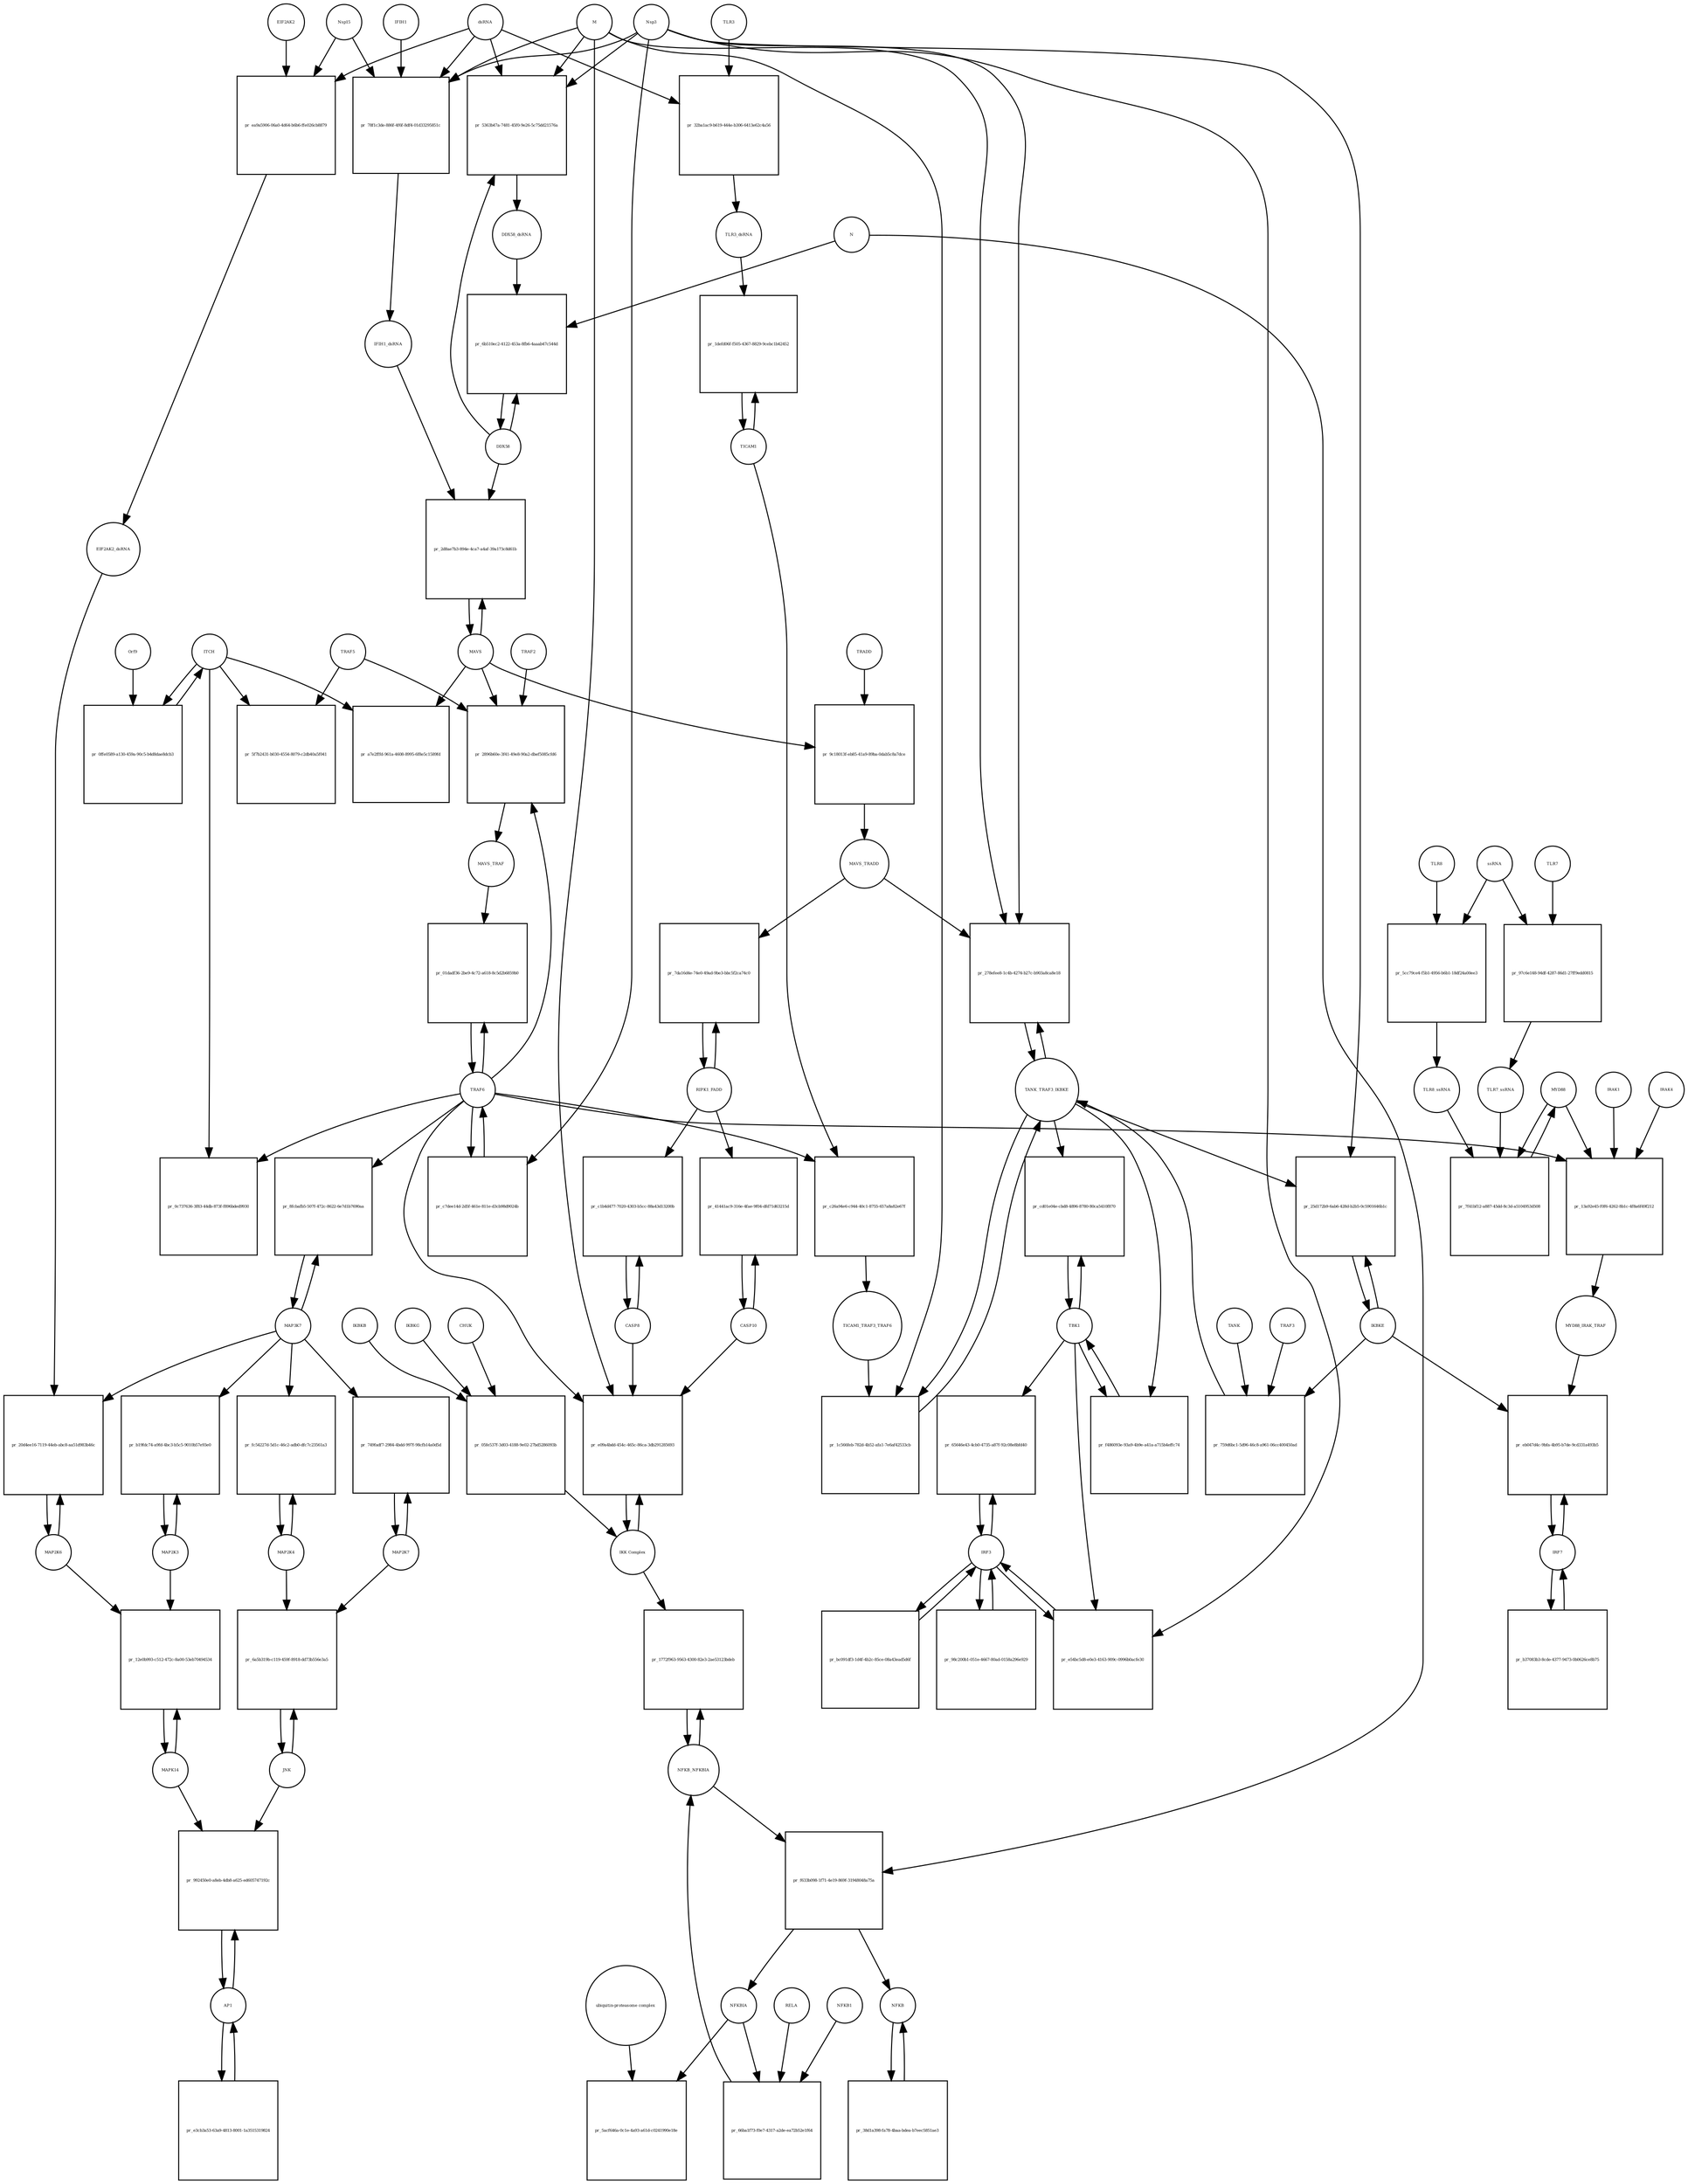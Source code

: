 strict digraph  {
dsRNA [annotation="", bipartite=0, cls="nucleic acid feature", fontsize=4, label=dsRNA, shape=circle];
"pr_5363b47a-7481-45f0-9e26-5c75dd21576a" [annotation="", bipartite=1, cls=process, fontsize=4, label="pr_5363b47a-7481-45f0-9e26-5c75dd21576a", shape=square];
DDX58_dsRNA [annotation="", bipartite=0, cls=complex, fontsize=4, label=DDX58_dsRNA, shape=circle];
M [annotation=urn_miriam_ncbiprotein_1796318601, bipartite=0, cls=macromolecule, fontsize=4, label=M, shape=circle];
Nsp3 [annotation=urn_miriam_ncbiprotein_1802476807, bipartite=0, cls=macromolecule, fontsize=4, label=Nsp3, shape=circle];
DDX58 [annotation=urn_miriam_hgnc_19102, bipartite=0, cls=macromolecule, fontsize=4, label=DDX58, shape=circle];
"pr_78f1c3de-886f-4f6f-8df4-01d33295851c" [annotation="", bipartite=1, cls=process, fontsize=4, label="pr_78f1c3de-886f-4f6f-8df4-01d33295851c", shape=square];
IFIH1_dsRNA [annotation="", bipartite=0, cls=complex, fontsize=4, label=IFIH1_dsRNA, shape=circle];
Nsp15 [annotation=urn_miriam_ncbiprotein_1802476818, bipartite=0, cls=macromolecule, fontsize=4, label=Nsp15, shape=circle];
IFIH1 [annotation=urn_miriam_hgnc_18873, bipartite=0, cls=macromolecule, fontsize=4, label=IFIH1, shape=circle];
"pr_6b510ec2-4122-453a-8fb6-4aaab47c544d" [annotation="", bipartite=1, cls=process, fontsize=4, label="pr_6b510ec2-4122-453a-8fb6-4aaab47c544d", shape=square];
N [annotation=urn_miriam_ncbiprotein_1798174255, bipartite=0, cls=macromolecule, fontsize=4, label=N, shape=circle];
MAVS [annotation=urn_miriam_hgnc_29233, bipartite=0, cls="macromolecule multimer", fontsize=4, label=MAVS, shape=circle];
"pr_2d8ae7b3-894e-4ca7-a4af-39a173c8d61b" [annotation="", bipartite=1, cls=process, fontsize=4, label="pr_2d8ae7b3-894e-4ca7-a4af-39a173c8d61b", shape=square];
NFKBIA [annotation=urn_miriam_hgnc_7797, bipartite=0, cls=macromolecule, fontsize=4, label=NFKBIA, shape=circle];
"pr_5acf646a-0c1e-4a93-a61d-c0241990e18e" [annotation="", bipartite=1, cls=process, fontsize=4, label="pr_5acf646a-0c1e-4a93-a61d-c0241990e18e", shape=square];
"ubiquitin-proteasome complex" [annotation="", bipartite=0, cls=complex, fontsize=4, label="ubiquitin-proteasome complex", shape=circle];
IRF3 [annotation=urn_miriam_hgnc_6118, bipartite=0, cls=macromolecule, fontsize=4, label=IRF3, shape=circle];
"pr_65646e43-4cb0-4735-a87f-92c08e8bfd40" [annotation="", bipartite=1, cls=process, fontsize=4, label="pr_65646e43-4cb0-4735-a87f-92c08e8bfd40", shape=square];
TBK1 [annotation="", bipartite=0, cls=macromolecule, fontsize=4, label=TBK1, shape=circle];
"pr_e54bc5d8-e0e3-4163-909c-0996b0acfe30" [annotation="", bipartite=1, cls=process, fontsize=4, label="pr_e54bc5d8-e0e3-4163-909c-0996b0acfe30", shape=square];
IRF7 [annotation=urn_miriam_hgnc_6122, bipartite=0, cls="macromolecule multimer", fontsize=4, label=IRF7, shape=circle];
"pr_eb047d4c-9bfa-4b95-b7de-9cd331a493b5" [annotation="", bipartite=1, cls=process, fontsize=4, label="pr_eb047d4c-9bfa-4b95-b7de-9cd331a493b5", shape=square];
IKBKE [annotation=urn_miriam_hgnc_14552, bipartite=0, cls=macromolecule, fontsize=4, label=IKBKE, shape=circle];
MYD88_IRAK_TRAF [annotation="", bipartite=0, cls=complex, fontsize=4, label=MYD88_IRAK_TRAF, shape=circle];
TRAF6 [annotation=urn_miriam_hgnc_12036, bipartite=0, cls=macromolecule, fontsize=4, label=TRAF6, shape=circle];
"pr_01dadf36-2be9-4c72-a618-8c5d2b6859b0" [annotation="", bipartite=1, cls=process, fontsize=4, label="pr_01dadf36-2be9-4c72-a618-8c5d2b6859b0", shape=square];
MAVS_TRAF [annotation="", bipartite=0, cls=complex, fontsize=4, label=MAVS_TRAF, shape=circle];
"pr_a7e2fffd-961a-4608-8995-6f8e5c1589fd" [annotation="", bipartite=1, cls=process, fontsize=4, label="pr_a7e2fffd-961a-4608-8995-6f8e5c1589fd", shape=square];
ITCH [annotation="", bipartite=0, cls=macromolecule, fontsize=4, label=ITCH, shape=circle];
TRAF5 [annotation=urn_miriam_hgnc_12035, bipartite=0, cls=macromolecule, fontsize=4, label=TRAF5, shape=circle];
"pr_5f7b2431-b030-4554-8079-c2db40a5f041" [annotation="", bipartite=1, cls=process, fontsize=4, label="pr_5f7b2431-b030-4554-8079-c2db40a5f041", shape=square];
"pr_0c737636-3f83-44db-873f-f896bded9930" [annotation="", bipartite=1, cls=process, fontsize=4, label="pr_0c737636-3f83-44db-873f-f896bded9930", shape=square];
TICAM1 [annotation=urn_miriam_hgnc_18348, bipartite=0, cls=macromolecule, fontsize=4, label=TICAM1, shape=circle];
"pr_1defd06f-f505-4367-8829-9cebc1b42452" [annotation="", bipartite=1, cls=process, fontsize=4, label="pr_1defd06f-f505-4367-8829-9cebc1b42452", shape=square];
TLR3_dsRNA [annotation="", bipartite=0, cls=complex, fontsize=4, label=TLR3_dsRNA, shape=circle];
TLR3 [annotation=urn_miriam_hgnc_11849, bipartite=0, cls="macromolecule multimer", fontsize=4, label=TLR3, shape=circle];
"pr_32ba1ac9-b619-444e-b306-6413e62c4a56" [annotation="", bipartite=1, cls=process, fontsize=4, label="pr_32ba1ac9-b619-444e-b306-6413e62c4a56", shape=square];
"pr_c26a94e6-c944-40c1-8755-657a8a82e67f" [annotation="", bipartite=1, cls=process, fontsize=4, label="pr_c26a94e6-c944-40c1-8755-657a8a82e67f", shape=square];
TICAM1_TRAF3_TRAF6 [annotation="", bipartite=0, cls=complex, fontsize=4, label=TICAM1_TRAF3_TRAF6, shape=circle];
TANK_TRAF3_IKBKE [annotation="", bipartite=0, cls=complex, fontsize=4, label=TANK_TRAF3_IKBKE, shape=circle];
"pr_1c566feb-782d-4b52-afa1-7e6af42533cb" [annotation="", bipartite=1, cls=process, fontsize=4, label="pr_1c566feb-782d-4b52-afa1-7e6af42533cb", shape=square];
"pr_cd01e04e-cbd8-4896-8780-80ca5410f870" [annotation="", bipartite=1, cls=process, fontsize=4, label="pr_cd01e04e-cbd8-4896-8780-80ca5410f870", shape=square];
"pr_25d172b9-6ab6-428d-b2b5-0c5901646b1c" [annotation="", bipartite=1, cls=process, fontsize=4, label="pr_25d172b9-6ab6-428d-b2b5-0c5901646b1c", shape=square];
MYD88 [annotation="", bipartite=0, cls=macromolecule, fontsize=4, label=MYD88, shape=circle];
"pr_13a92e45-f0f6-4262-8b1c-4f8a6f49f212" [annotation="", bipartite=1, cls=process, fontsize=4, label="pr_13a92e45-f0f6-4262-8b1c-4f8a6f49f212", shape=square];
IRAK1 [annotation=urn_miriam_hgnc_6112, bipartite=0, cls=macromolecule, fontsize=4, label=IRAK1, shape=circle];
IRAK4 [annotation=urn_miriam_hgnc_17967, bipartite=0, cls=macromolecule, fontsize=4, label=IRAK4, shape=circle];
TLR7 [annotation=urn_miriam_hgnc_15631, bipartite=0, cls=macromolecule, fontsize=4, label=TLR7, shape=circle];
"pr_97c6e148-94df-4287-86d1-27ff9edd0815" [annotation="", bipartite=1, cls=process, fontsize=4, label="pr_97c6e148-94df-4287-86d1-27ff9edd0815", shape=square];
TLR7_ssRNA [annotation="", bipartite=0, cls=complex, fontsize=4, label=TLR7_ssRNA, shape=circle];
ssRNA [annotation="", bipartite=0, cls="nucleic acid feature", fontsize=4, label=ssRNA, shape=circle];
TLR8 [annotation=urn_miriam_hgnc_15632, bipartite=0, cls=macromolecule, fontsize=4, label=TLR8, shape=circle];
"pr_5cc79ce4-f5b1-4956-b6b1-18df24a00ee3" [annotation="", bipartite=1, cls=process, fontsize=4, label="pr_5cc79ce4-f5b1-4956-b6b1-18df24a00ee3", shape=square];
TLR8_ssRNA [annotation="", bipartite=0, cls=complex, fontsize=4, label=TLR8_ssRNA, shape=circle];
"pr_7f41bf12-a887-45dd-8c3d-a5104953d508" [annotation="", bipartite=1, cls=process, fontsize=4, label="pr_7f41bf12-a887-45dd-8c3d-a5104953d508", shape=square];
MAP3K7 [annotation="", bipartite=0, cls=macromolecule, fontsize=4, label=MAP3K7, shape=circle];
"pr_8fcbafb5-507f-472c-8622-6e7d1b7690aa" [annotation="", bipartite=1, cls=process, fontsize=4, label="pr_8fcbafb5-507f-472c-8622-6e7d1b7690aa", shape=square];
TRAF2 [annotation=urn_miriam_hgnc_12032, bipartite=0, cls=macromolecule, fontsize=4, label=TRAF2, shape=circle];
"pr_2896b60e-3f41-49e8-90a2-dbef5085cfd6" [annotation="", bipartite=1, cls=process, fontsize=4, label="pr_2896b60e-3f41-49e8-90a2-dbef5085cfd6", shape=square];
"pr_0ffe0589-a130-459a-90c5-b4d8dae8dcb3" [annotation="", bipartite=1, cls=process, fontsize=4, label="pr_0ffe0589-a130-459a-90c5-b4d8dae8dcb3", shape=square];
Orf9 [annotation=urn_miriam_uniprot_P59636, bipartite=0, cls=macromolecule, fontsize=4, label=Orf9, shape=circle];
"pr_9c18013f-eb85-41a9-89ba-0dab5c8a7dce" [annotation="", bipartite=1, cls=process, fontsize=4, label="pr_9c18013f-eb85-41a9-89ba-0dab5c8a7dce", shape=square];
MAVS_TRADD [annotation="", bipartite=0, cls=complex, fontsize=4, label=MAVS_TRADD, shape=circle];
TRADD [annotation=urn_miriam_hgnc_12030, bipartite=0, cls=macromolecule, fontsize=4, label=TRADD, shape=circle];
"pr_c7dee14d-2d5f-461e-811e-d3cb98d9024b" [annotation="", bipartite=1, cls=process, fontsize=4, label="pr_c7dee14d-2d5f-461e-811e-d3cb98d9024b", shape=square];
AP1 [annotation="", bipartite=0, cls=complex, fontsize=4, label=AP1, shape=circle];
"pr_992450e0-a8eb-4db8-a625-ed605747192c" [annotation="", bipartite=1, cls=process, fontsize=4, label="pr_992450e0-a8eb-4db8-a625-ed605747192c", shape=square];
MAPK14 [annotation="", bipartite=0, cls=macromolecule, fontsize=4, label=MAPK14, shape=circle];
JNK [annotation="", bipartite=0, cls=complex, fontsize=4, label=JNK, shape=circle];
"pr_6a5b319b-c119-459f-8918-dd73b556e3a5" [annotation="", bipartite=1, cls=process, fontsize=4, label="pr_6a5b319b-c119-459f-8918-dd73b556e3a5", shape=square];
MAP2K7 [annotation="", bipartite=0, cls=macromolecule, fontsize=4, label=MAP2K7, shape=circle];
MAP2K4 [annotation="", bipartite=0, cls=macromolecule, fontsize=4, label=MAP2K4, shape=circle];
"pr_fc54227d-5d1c-46c2-adb0-dfc7c23561a3" [annotation="", bipartite=1, cls=process, fontsize=4, label="pr_fc54227d-5d1c-46c2-adb0-dfc7c23561a3", shape=square];
"pr_749fadf7-2984-4bdd-997f-98cfb14a0d5d" [annotation="", bipartite=1, cls=process, fontsize=4, label="pr_749fadf7-2984-4bdd-997f-98cfb14a0d5d", shape=square];
MAP2K3 [annotation="", bipartite=0, cls=macromolecule, fontsize=4, label=MAP2K3, shape=circle];
"pr_b19fdc74-a9fd-4bc3-b5c5-9010b57e93e0" [annotation="", bipartite=1, cls=process, fontsize=4, label="pr_b19fdc74-a9fd-4bc3-b5c5-9010b57e93e0", shape=square];
MAP2K6 [annotation="", bipartite=0, cls=macromolecule, fontsize=4, label=MAP2K6, shape=circle];
"pr_20d4ee16-7119-44eb-abc8-aa51d983b46c" [annotation="", bipartite=1, cls=process, fontsize=4, label="pr_20d4ee16-7119-44eb-abc8-aa51d983b46c", shape=square];
EIF2AK2_dsRNA [annotation="", bipartite=0, cls=complex, fontsize=4, label=EIF2AK2_dsRNA, shape=circle];
"pr_ea9a5906-06a0-4d64-b6b6-ffe026cb8879" [annotation="", bipartite=1, cls=process, fontsize=4, label="pr_ea9a5906-06a0-4d64-b6b6-ffe026cb8879", shape=square];
EIF2AK2 [annotation=urn_miriam_hgnc_9437, bipartite=0, cls=macromolecule, fontsize=4, label=EIF2AK2, shape=circle];
RIPK1_FADD [annotation="", bipartite=0, cls=complex, fontsize=4, label=RIPK1_FADD, shape=circle];
"pr_7da16d4e-74e0-49ad-9be3-bbc5f2ca74c0" [annotation="", bipartite=1, cls=process, fontsize=4, label="pr_7da16d4e-74e0-49ad-9be3-bbc5f2ca74c0", shape=square];
CASP8 [annotation="", bipartite=0, cls=macromolecule, fontsize=4, label=CASP8, shape=circle];
"pr_c1b4d477-7020-4303-b5cc-88a43d13200b" [annotation="", bipartite=1, cls=process, fontsize=4, label="pr_c1b4d477-7020-4303-b5cc-88a43d13200b", shape=square];
CASP10 [annotation="", bipartite=0, cls=macromolecule, fontsize=4, label=CASP10, shape=circle];
"pr_41441ac9-316e-4fae-9f04-dfd71d63215d" [annotation="", bipartite=1, cls=process, fontsize=4, label="pr_41441ac9-316e-4fae-9f04-dfd71d63215d", shape=square];
NFKB_NFKBIA [annotation="", bipartite=0, cls=complex, fontsize=4, label=NFKB_NFKBIA, shape=circle];
"pr_1772f963-9563-4300-82e3-2ae53123bdeb" [annotation="", bipartite=1, cls=process, fontsize=4, label="pr_1772f963-9563-4300-82e3-2ae53123bdeb", shape=square];
"IKK Complex" [annotation="", bipartite=0, cls=complex, fontsize=4, label="IKK Complex", shape=circle];
"pr_f633b098-1f71-4e19-869f-31948048a75a" [annotation="", bipartite=1, cls=process, fontsize=4, label="pr_f633b098-1f71-4e19-869f-31948048a75a", shape=square];
NFKB [annotation="", bipartite=0, cls=complex, fontsize=4, label=NFKB, shape=circle];
"pr_e09a4bdd-454c-465c-86ca-3db291285693" [annotation="", bipartite=1, cls=process, fontsize=4, label="pr_e09a4bdd-454c-465c-86ca-3db291285693", shape=square];
"pr_66ba1f73-f0e7-4317-a2de-ea72b52e1f64" [annotation="", bipartite=1, cls=process, fontsize=4, label="pr_66ba1f73-f0e7-4317-a2de-ea72b52e1f64", shape=square];
RELA [annotation="", bipartite=0, cls=macromolecule, fontsize=4, label=RELA, shape=circle];
NFKB1 [annotation="", bipartite=0, cls=macromolecule, fontsize=4, label=NFKB1, shape=circle];
IKBKG [annotation="", bipartite=0, cls=macromolecule, fontsize=4, label=IKBKG, shape=circle];
"pr_05fe537f-3d03-4188-9e02-27bd5286093b" [annotation="", bipartite=1, cls=process, fontsize=4, label="pr_05fe537f-3d03-4188-9e02-27bd5286093b", shape=square];
CHUK [annotation="", bipartite=0, cls=macromolecule, fontsize=4, label=CHUK, shape=circle];
IKBKB [annotation="", bipartite=0, cls=macromolecule, fontsize=4, label=IKBKB, shape=circle];
"pr_278efee8-1c4b-4274-b27c-b903a8ca8e18" [annotation="", bipartite=1, cls=process, fontsize=4, label="pr_278efee8-1c4b-4274-b27c-b903a8ca8e18", shape=square];
"pr_f486093e-93a9-4b9e-a41a-a715b4effc74" [annotation="", bipartite=1, cls=process, fontsize=4, label="pr_f486093e-93a9-4b9e-a41a-a715b4effc74", shape=square];
"pr_12e0b993-c512-472c-8a00-53eb70494534" [annotation="", bipartite=1, cls=process, fontsize=4, label="pr_12e0b993-c512-472c-8a00-53eb70494534", shape=square];
TRAF3 [annotation="", bipartite=0, cls=macromolecule, fontsize=4, label=TRAF3, shape=circle];
"pr_759d6bc1-5d96-46c8-a961-06cc400450ad" [annotation="", bipartite=1, cls=process, fontsize=4, label="pr_759d6bc1-5d96-46c8-a961-06cc400450ad", shape=square];
TANK [annotation="", bipartite=0, cls=macromolecule, fontsize=4, label=TANK, shape=circle];
"pr_e3cb3a53-63a9-4813-8001-1a3515319824" [annotation="", bipartite=1, cls=process, fontsize=4, label="pr_e3cb3a53-63a9-4813-8001-1a3515319824", shape=square];
"pr_b37083b3-8cde-4377-9473-0b0626ce8b75" [annotation="", bipartite=1, cls=process, fontsize=4, label="pr_b37083b3-8cde-4377-9473-0b0626ce8b75", shape=square];
"pr_bc091df3-1d4f-4b2c-85ce-08a43ead5d6f" [annotation="", bipartite=1, cls=process, fontsize=4, label="pr_bc091df3-1d4f-4b2c-85ce-08a43ead5d6f", shape=square];
"pr_38d1a398-fa78-4baa-bdea-b7eec5851ae3" [annotation="", bipartite=1, cls=process, fontsize=4, label="pr_38d1a398-fa78-4baa-bdea-b7eec5851ae3", shape=square];
"pr_98c200b1-051e-4667-80ad-0158a296e929" [annotation="", bipartite=1, cls=process, fontsize=4, label="pr_98c200b1-051e-4667-80ad-0158a296e929", shape=square];
dsRNA -> "pr_5363b47a-7481-45f0-9e26-5c75dd21576a"  [annotation="", interaction_type=consumption];
dsRNA -> "pr_78f1c3de-886f-4f6f-8df4-01d33295851c"  [annotation="", interaction_type=consumption];
dsRNA -> "pr_32ba1ac9-b619-444e-b306-6413e62c4a56"  [annotation="", interaction_type=consumption];
dsRNA -> "pr_ea9a5906-06a0-4d64-b6b6-ffe026cb8879"  [annotation="", interaction_type=consumption];
"pr_5363b47a-7481-45f0-9e26-5c75dd21576a" -> DDX58_dsRNA  [annotation="", interaction_type=production];
DDX58_dsRNA -> "pr_6b510ec2-4122-453a-8fb6-4aaab47c544d"  [annotation="urn_miriam_pubmed_25581309|urn_miriam_pubmed_28148787|urn_miriam_taxonomy_694009", interaction_type=catalysis];
M -> "pr_5363b47a-7481-45f0-9e26-5c75dd21576a"  [annotation="urn_miriam_pubmed_20303872|urn_miriam_pubmed_19380580|urn_miriam_pubmed_31226023|urn_miriam_taxonomy_694009", interaction_type=inhibition];
M -> "pr_78f1c3de-886f-4f6f-8df4-01d33295851c"  [annotation="urn_miriam_pubmed_28484023|urn_miriam_pubmed_19380580|urn_miriam_pubmed_31226023|urn_miriam_taxonomy_694009", interaction_type=inhibition];
M -> "pr_1c566feb-782d-4b52-afa1-7e6af42533cb"  [annotation="urn_miriam_pubmed_19380580|urn_miriam_pubmed_19366914|urn_miriam_taxonomy_694009", interaction_type=inhibition];
M -> "pr_e09a4bdd-454c-465c-86ca-3db291285693"  [annotation="urn_miriam_pubmed_19366914|urn_miriam_pubmed_20303872|urn_miriam_pubmed_17705188|urn_miriam_pubmed_694009", interaction_type=inhibition];
M -> "pr_278efee8-1c4b-4274-b27c-b903a8ca8e18"  [annotation="urn_miriam_pubmed_19366914|urn_miriam_pubmed_27164085|urn_miriam_pubmed_19380580|urn_miriam_taxonomy_694009", interaction_type=inhibition];
Nsp3 -> "pr_5363b47a-7481-45f0-9e26-5c75dd21576a"  [annotation="urn_miriam_pubmed_20303872|urn_miriam_pubmed_19380580|urn_miriam_pubmed_31226023|urn_miriam_taxonomy_694009", interaction_type=inhibition];
Nsp3 -> "pr_78f1c3de-886f-4f6f-8df4-01d33295851c"  [annotation="urn_miriam_pubmed_28484023|urn_miriam_pubmed_19380580|urn_miriam_pubmed_31226023|urn_miriam_taxonomy_694009", interaction_type=inhibition];
Nsp3 -> "pr_e54bc5d8-e0e3-4163-909c-0996b0acfe30"  [annotation="urn_miriam_pubmed_17761676|urn_miriam_pubmed_31226023|urn_miriam_taxonomy_694009", interaction_type=inhibition];
Nsp3 -> "pr_25d172b9-6ab6-428d-b2b5-0c5901646b1c"  [annotation="urn_miriam_pubmed_20303872|urn_miriam_pubmed_31226023|urn_miriam_taxonomy_694009", interaction_type=inhibition];
Nsp3 -> "pr_c7dee14d-2d5f-461e-811e-d3cb98d9024b"  [annotation="urn_miriam_pubmed_27164085|urn_miriam_taxonomy_694009", interaction_type=catalysis];
Nsp3 -> "pr_278efee8-1c4b-4274-b27c-b903a8ca8e18"  [annotation="urn_miriam_pubmed_19366914|urn_miriam_pubmed_27164085|urn_miriam_pubmed_19380580|urn_miriam_taxonomy_694009", interaction_type=inhibition];
DDX58 -> "pr_5363b47a-7481-45f0-9e26-5c75dd21576a"  [annotation="", interaction_type=consumption];
DDX58 -> "pr_6b510ec2-4122-453a-8fb6-4aaab47c544d"  [annotation="", interaction_type=consumption];
DDX58 -> "pr_2d8ae7b3-894e-4ca7-a4af-39a173c8d61b"  [annotation=urn_miriam_pubmed_25581309, interaction_type=catalysis];
"pr_78f1c3de-886f-4f6f-8df4-01d33295851c" -> IFIH1_dsRNA  [annotation="", interaction_type=production];
IFIH1_dsRNA -> "pr_2d8ae7b3-894e-4ca7-a4af-39a173c8d61b"  [annotation=urn_miriam_pubmed_25581309, interaction_type=catalysis];
Nsp15 -> "pr_78f1c3de-886f-4f6f-8df4-01d33295851c"  [annotation="urn_miriam_pubmed_28484023|urn_miriam_pubmed_19380580|urn_miriam_pubmed_31226023|urn_miriam_taxonomy_694009", interaction_type=inhibition];
Nsp15 -> "pr_ea9a5906-06a0-4d64-b6b6-ffe026cb8879"  [annotation="urn_miriam_pubmed_28484023|urn_miriam_pubmed_19366914|urn_miriam_taxonomy_694009", interaction_type=inhibition];
IFIH1 -> "pr_78f1c3de-886f-4f6f-8df4-01d33295851c"  [annotation="", interaction_type=consumption];
"pr_6b510ec2-4122-453a-8fb6-4aaab47c544d" -> DDX58  [annotation="", interaction_type=production];
N -> "pr_6b510ec2-4122-453a-8fb6-4aaab47c544d"  [annotation="urn_miriam_pubmed_25581309|urn_miriam_pubmed_28148787|urn_miriam_taxonomy_694009", interaction_type=inhibition];
N -> "pr_f633b098-1f71-4e19-869f-31948048a75a"  [annotation="urn_miriam_pubmed_16143815|urn_miriam_taxonomy_694009", interaction_type=stimulation];
MAVS -> "pr_2d8ae7b3-894e-4ca7-a4af-39a173c8d61b"  [annotation="", interaction_type=consumption];
MAVS -> "pr_a7e2fffd-961a-4608-8995-6f8e5c1589fd"  [annotation="", interaction_type=consumption];
MAVS -> "pr_2896b60e-3f41-49e8-90a2-dbef5085cfd6"  [annotation="", interaction_type=consumption];
MAVS -> "pr_9c18013f-eb85-41a9-89ba-0dab5c8a7dce"  [annotation="", interaction_type=consumption];
"pr_2d8ae7b3-894e-4ca7-a4af-39a173c8d61b" -> MAVS  [annotation="", interaction_type=production];
NFKBIA -> "pr_5acf646a-0c1e-4a93-a61d-c0241990e18e"  [annotation="", interaction_type=consumption];
NFKBIA -> "pr_66ba1f73-f0e7-4317-a2de-ea72b52e1f64"  [annotation="", interaction_type=consumption];
"ubiquitin-proteasome complex" -> "pr_5acf646a-0c1e-4a93-a61d-c0241990e18e"  [annotation=urn_miriam_pubmed_20303872, interaction_type=catalysis];
IRF3 -> "pr_65646e43-4cb0-4735-a87f-92c08e8bfd40"  [annotation="", interaction_type=consumption];
IRF3 -> "pr_e54bc5d8-e0e3-4163-909c-0996b0acfe30"  [annotation="", interaction_type=consumption];
IRF3 -> "pr_bc091df3-1d4f-4b2c-85ce-08a43ead5d6f"  [annotation="", interaction_type=consumption];
IRF3 -> "pr_98c200b1-051e-4667-80ad-0158a296e929"  [annotation="", interaction_type=consumption];
"pr_65646e43-4cb0-4735-a87f-92c08e8bfd40" -> IRF3  [annotation="", interaction_type=production];
TBK1 -> "pr_65646e43-4cb0-4735-a87f-92c08e8bfd40"  [annotation=urn_miriam_pubmed_25581309, interaction_type=catalysis];
TBK1 -> "pr_e54bc5d8-e0e3-4163-909c-0996b0acfe30"  [annotation="urn_miriam_pubmed_17761676|urn_miriam_pubmed_31226023|urn_miriam_taxonomy_694009", interaction_type=catalysis];
TBK1 -> "pr_cd01e04e-cbd8-4896-8780-80ca5410f870"  [annotation="", interaction_type=consumption];
TBK1 -> "pr_f486093e-93a9-4b9e-a41a-a715b4effc74"  [annotation="", interaction_type=consumption];
"pr_e54bc5d8-e0e3-4163-909c-0996b0acfe30" -> IRF3  [annotation="", interaction_type=production];
IRF7 -> "pr_eb047d4c-9bfa-4b95-b7de-9cd331a493b5"  [annotation="", interaction_type=consumption];
IRF7 -> "pr_b37083b3-8cde-4377-9473-0b0626ce8b75"  [annotation="", interaction_type=consumption];
"pr_eb047d4c-9bfa-4b95-b7de-9cd331a493b5" -> IRF7  [annotation="", interaction_type=production];
IKBKE -> "pr_eb047d4c-9bfa-4b95-b7de-9cd331a493b5"  [annotation=urn_miriam_pubmed_20303872, interaction_type=catalysis];
IKBKE -> "pr_25d172b9-6ab6-428d-b2b5-0c5901646b1c"  [annotation="", interaction_type=consumption];
IKBKE -> "pr_759d6bc1-5d96-46c8-a961-06cc400450ad"  [annotation="", interaction_type=consumption];
MYD88_IRAK_TRAF -> "pr_eb047d4c-9bfa-4b95-b7de-9cd331a493b5"  [annotation=urn_miriam_pubmed_20303872, interaction_type=catalysis];
TRAF6 -> "pr_01dadf36-2be9-4c72-a618-8c5d2b6859b0"  [annotation="", interaction_type=consumption];
TRAF6 -> "pr_0c737636-3f83-44db-873f-f896bded9930"  [annotation="", interaction_type=consumption];
TRAF6 -> "pr_c26a94e6-c944-40c1-8755-657a8a82e67f"  [annotation="", interaction_type=consumption];
TRAF6 -> "pr_13a92e45-f0f6-4262-8b1c-4f8a6f49f212"  [annotation="", interaction_type=consumption];
TRAF6 -> "pr_8fcbafb5-507f-472c-8622-6e7d1b7690aa"  [annotation=urn_miriam_pubmed_19366914, interaction_type=stimulation];
TRAF6 -> "pr_2896b60e-3f41-49e8-90a2-dbef5085cfd6"  [annotation="", interaction_type=consumption];
TRAF6 -> "pr_c7dee14d-2d5f-461e-811e-d3cb98d9024b"  [annotation="", interaction_type=consumption];
TRAF6 -> "pr_e09a4bdd-454c-465c-86ca-3db291285693"  [annotation="urn_miriam_pubmed_19366914|urn_miriam_pubmed_20303872|urn_miriam_pubmed_17705188|urn_miriam_pubmed_694009", interaction_type=stimulation];
"pr_01dadf36-2be9-4c72-a618-8c5d2b6859b0" -> TRAF6  [annotation="", interaction_type=production];
MAVS_TRAF -> "pr_01dadf36-2be9-4c72-a618-8c5d2b6859b0"  [annotation=urn_miriam_pubmed_19366914, interaction_type=catalysis];
ITCH -> "pr_a7e2fffd-961a-4608-8995-6f8e5c1589fd"  [annotation=urn_miriam_pubmed_25135833, interaction_type=catalysis];
ITCH -> "pr_5f7b2431-b030-4554-8079-c2db40a5f041"  [annotation=urn_miriam_pubmed_25135833, interaction_type=catalysis];
ITCH -> "pr_0c737636-3f83-44db-873f-f896bded9930"  [annotation=urn_miriam_pubmed_25135833, interaction_type=catalysis];
ITCH -> "pr_0ffe0589-a130-459a-90c5-b4d8dae8dcb3"  [annotation="", interaction_type=consumption];
TRAF5 -> "pr_5f7b2431-b030-4554-8079-c2db40a5f041"  [annotation="", interaction_type=consumption];
TRAF5 -> "pr_2896b60e-3f41-49e8-90a2-dbef5085cfd6"  [annotation="", interaction_type=consumption];
TICAM1 -> "pr_1defd06f-f505-4367-8829-9cebc1b42452"  [annotation="", interaction_type=consumption];
TICAM1 -> "pr_c26a94e6-c944-40c1-8755-657a8a82e67f"  [annotation="", interaction_type=consumption];
"pr_1defd06f-f505-4367-8829-9cebc1b42452" -> TICAM1  [annotation="", interaction_type=production];
TLR3_dsRNA -> "pr_1defd06f-f505-4367-8829-9cebc1b42452"  [annotation=urn_miriam_pubmed_20303872, interaction_type=stimulation];
TLR3 -> "pr_32ba1ac9-b619-444e-b306-6413e62c4a56"  [annotation="", interaction_type=consumption];
"pr_32ba1ac9-b619-444e-b306-6413e62c4a56" -> TLR3_dsRNA  [annotation="", interaction_type=production];
"pr_c26a94e6-c944-40c1-8755-657a8a82e67f" -> TICAM1_TRAF3_TRAF6  [annotation="", interaction_type=production];
TICAM1_TRAF3_TRAF6 -> "pr_1c566feb-782d-4b52-afa1-7e6af42533cb"  [annotation="urn_miriam_pubmed_19380580|urn_miriam_pubmed_19366914|urn_miriam_taxonomy_694009", interaction_type=stimulation];
TANK_TRAF3_IKBKE -> "pr_1c566feb-782d-4b52-afa1-7e6af42533cb"  [annotation="", interaction_type=consumption];
TANK_TRAF3_IKBKE -> "pr_cd01e04e-cbd8-4896-8780-80ca5410f870"  [annotation=urn_miriam_pubmed_20303872, interaction_type=stimulation];
TANK_TRAF3_IKBKE -> "pr_25d172b9-6ab6-428d-b2b5-0c5901646b1c"  [annotation="urn_miriam_pubmed_20303872|urn_miriam_pubmed_31226023|urn_miriam_taxonomy_694009", interaction_type=stimulation];
TANK_TRAF3_IKBKE -> "pr_278efee8-1c4b-4274-b27c-b903a8ca8e18"  [annotation="", interaction_type=consumption];
TANK_TRAF3_IKBKE -> "pr_f486093e-93a9-4b9e-a41a-a715b4effc74"  [annotation=urn_miriam_pubmed_19366914, interaction_type=stimulation];
"pr_1c566feb-782d-4b52-afa1-7e6af42533cb" -> TANK_TRAF3_IKBKE  [annotation="", interaction_type=production];
"pr_cd01e04e-cbd8-4896-8780-80ca5410f870" -> TBK1  [annotation="", interaction_type=production];
"pr_25d172b9-6ab6-428d-b2b5-0c5901646b1c" -> IKBKE  [annotation="", interaction_type=production];
MYD88 -> "pr_13a92e45-f0f6-4262-8b1c-4f8a6f49f212"  [annotation="", interaction_type=consumption];
MYD88 -> "pr_7f41bf12-a887-45dd-8c3d-a5104953d508"  [annotation="", interaction_type=consumption];
"pr_13a92e45-f0f6-4262-8b1c-4f8a6f49f212" -> MYD88_IRAK_TRAF  [annotation="", interaction_type=production];
IRAK1 -> "pr_13a92e45-f0f6-4262-8b1c-4f8a6f49f212"  [annotation="", interaction_type=consumption];
IRAK4 -> "pr_13a92e45-f0f6-4262-8b1c-4f8a6f49f212"  [annotation="", interaction_type=consumption];
TLR7 -> "pr_97c6e148-94df-4287-86d1-27ff9edd0815"  [annotation="", interaction_type=consumption];
"pr_97c6e148-94df-4287-86d1-27ff9edd0815" -> TLR7_ssRNA  [annotation="", interaction_type=production];
TLR7_ssRNA -> "pr_7f41bf12-a887-45dd-8c3d-a5104953d508"  [annotation=urn_miriam_pubmed_19366914, interaction_type=stimulation];
ssRNA -> "pr_97c6e148-94df-4287-86d1-27ff9edd0815"  [annotation="", interaction_type=consumption];
ssRNA -> "pr_5cc79ce4-f5b1-4956-b6b1-18df24a00ee3"  [annotation="", interaction_type=consumption];
TLR8 -> "pr_5cc79ce4-f5b1-4956-b6b1-18df24a00ee3"  [annotation="", interaction_type=consumption];
"pr_5cc79ce4-f5b1-4956-b6b1-18df24a00ee3" -> TLR8_ssRNA  [annotation="", interaction_type=production];
TLR8_ssRNA -> "pr_7f41bf12-a887-45dd-8c3d-a5104953d508"  [annotation=urn_miriam_pubmed_19366914, interaction_type=stimulation];
"pr_7f41bf12-a887-45dd-8c3d-a5104953d508" -> MYD88  [annotation="", interaction_type=production];
MAP3K7 -> "pr_8fcbafb5-507f-472c-8622-6e7d1b7690aa"  [annotation="", interaction_type=consumption];
MAP3K7 -> "pr_fc54227d-5d1c-46c2-adb0-dfc7c23561a3"  [annotation=urn_miriam_pubmed_19366914, interaction_type=catalysis];
MAP3K7 -> "pr_749fadf7-2984-4bdd-997f-98cfb14a0d5d"  [annotation=urn_miriam_pubmed_19366914, interaction_type=catalysis];
MAP3K7 -> "pr_b19fdc74-a9fd-4bc3-b5c5-9010b57e93e0"  [annotation=urn_miriam_pubmed_19366914, interaction_type=catalysis];
MAP3K7 -> "pr_20d4ee16-7119-44eb-abc8-aa51d983b46c"  [annotation=urn_miriam_pubmed_19366914, interaction_type=catalysis];
"pr_8fcbafb5-507f-472c-8622-6e7d1b7690aa" -> MAP3K7  [annotation="", interaction_type=production];
TRAF2 -> "pr_2896b60e-3f41-49e8-90a2-dbef5085cfd6"  [annotation="", interaction_type=consumption];
"pr_2896b60e-3f41-49e8-90a2-dbef5085cfd6" -> MAVS_TRAF  [annotation="", interaction_type=production];
"pr_0ffe0589-a130-459a-90c5-b4d8dae8dcb3" -> ITCH  [annotation="", interaction_type=production];
Orf9 -> "pr_0ffe0589-a130-459a-90c5-b4d8dae8dcb3"  [annotation="urn_miriam_pubmed_25135833|urn_miriam_taxonomy_694009", interaction_type=stimulation];
"pr_9c18013f-eb85-41a9-89ba-0dab5c8a7dce" -> MAVS_TRADD  [annotation="", interaction_type=production];
MAVS_TRADD -> "pr_7da16d4e-74e0-49ad-9be3-bbc5f2ca74c0"  [annotation=urn_miriam_pubmed_19366914, interaction_type=stimulation];
MAVS_TRADD -> "pr_278efee8-1c4b-4274-b27c-b903a8ca8e18"  [annotation="urn_miriam_pubmed_19366914|urn_miriam_pubmed_27164085|urn_miriam_pubmed_19380580|urn_miriam_taxonomy_694009", interaction_type=stimulation];
TRADD -> "pr_9c18013f-eb85-41a9-89ba-0dab5c8a7dce"  [annotation="", interaction_type=consumption];
"pr_c7dee14d-2d5f-461e-811e-d3cb98d9024b" -> TRAF6  [annotation="", interaction_type=production];
AP1 -> "pr_992450e0-a8eb-4db8-a625-ed605747192c"  [annotation="", interaction_type=consumption];
AP1 -> "pr_e3cb3a53-63a9-4813-8001-1a3515319824"  [annotation="", interaction_type=consumption];
"pr_992450e0-a8eb-4db8-a625-ed605747192c" -> AP1  [annotation="", interaction_type=production];
MAPK14 -> "pr_992450e0-a8eb-4db8-a625-ed605747192c"  [annotation=urn_miriam_pubmed_19366914, interaction_type=stimulation];
MAPK14 -> "pr_12e0b993-c512-472c-8a00-53eb70494534"  [annotation="", interaction_type=consumption];
JNK -> "pr_992450e0-a8eb-4db8-a625-ed605747192c"  [annotation=urn_miriam_pubmed_19366914, interaction_type=stimulation];
JNK -> "pr_6a5b319b-c119-459f-8918-dd73b556e3a5"  [annotation="", interaction_type=consumption];
"pr_6a5b319b-c119-459f-8918-dd73b556e3a5" -> JNK  [annotation="", interaction_type=production];
MAP2K7 -> "pr_6a5b319b-c119-459f-8918-dd73b556e3a5"  [annotation=urn_miriam_pubmed_19366914, interaction_type=catalysis];
MAP2K7 -> "pr_749fadf7-2984-4bdd-997f-98cfb14a0d5d"  [annotation="", interaction_type=consumption];
MAP2K4 -> "pr_6a5b319b-c119-459f-8918-dd73b556e3a5"  [annotation=urn_miriam_pubmed_19366914, interaction_type=catalysis];
MAP2K4 -> "pr_fc54227d-5d1c-46c2-adb0-dfc7c23561a3"  [annotation="", interaction_type=consumption];
"pr_fc54227d-5d1c-46c2-adb0-dfc7c23561a3" -> MAP2K4  [annotation="", interaction_type=production];
"pr_749fadf7-2984-4bdd-997f-98cfb14a0d5d" -> MAP2K7  [annotation="", interaction_type=production];
MAP2K3 -> "pr_b19fdc74-a9fd-4bc3-b5c5-9010b57e93e0"  [annotation="", interaction_type=consumption];
MAP2K3 -> "pr_12e0b993-c512-472c-8a00-53eb70494534"  [annotation=urn_miriam_pubmed_19366914, interaction_type=catalysis];
"pr_b19fdc74-a9fd-4bc3-b5c5-9010b57e93e0" -> MAP2K3  [annotation="", interaction_type=production];
MAP2K6 -> "pr_20d4ee16-7119-44eb-abc8-aa51d983b46c"  [annotation="", interaction_type=consumption];
MAP2K6 -> "pr_12e0b993-c512-472c-8a00-53eb70494534"  [annotation=urn_miriam_pubmed_19366914, interaction_type=catalysis];
"pr_20d4ee16-7119-44eb-abc8-aa51d983b46c" -> MAP2K6  [annotation="", interaction_type=production];
EIF2AK2_dsRNA -> "pr_20d4ee16-7119-44eb-abc8-aa51d983b46c"  [annotation=urn_miriam_pubmed_19366914, interaction_type=stimulation];
"pr_ea9a5906-06a0-4d64-b6b6-ffe026cb8879" -> EIF2AK2_dsRNA  [annotation="", interaction_type=production];
EIF2AK2 -> "pr_ea9a5906-06a0-4d64-b6b6-ffe026cb8879"  [annotation="", interaction_type=consumption];
RIPK1_FADD -> "pr_7da16d4e-74e0-49ad-9be3-bbc5f2ca74c0"  [annotation="", interaction_type=consumption];
RIPK1_FADD -> "pr_c1b4d477-7020-4303-b5cc-88a43d13200b"  [annotation=urn_miriam_pubmed_19366914, interaction_type=stimulation];
RIPK1_FADD -> "pr_41441ac9-316e-4fae-9f04-dfd71d63215d"  [annotation=urn_miriam_pubmed_20303872, interaction_type=stimulation];
"pr_7da16d4e-74e0-49ad-9be3-bbc5f2ca74c0" -> RIPK1_FADD  [annotation="", interaction_type=production];
CASP8 -> "pr_c1b4d477-7020-4303-b5cc-88a43d13200b"  [annotation="", interaction_type=consumption];
CASP8 -> "pr_e09a4bdd-454c-465c-86ca-3db291285693"  [annotation="urn_miriam_pubmed_19366914|urn_miriam_pubmed_20303872|urn_miriam_pubmed_17705188|urn_miriam_pubmed_694009", interaction_type=stimulation];
"pr_c1b4d477-7020-4303-b5cc-88a43d13200b" -> CASP8  [annotation="", interaction_type=production];
CASP10 -> "pr_41441ac9-316e-4fae-9f04-dfd71d63215d"  [annotation="", interaction_type=consumption];
CASP10 -> "pr_e09a4bdd-454c-465c-86ca-3db291285693"  [annotation="urn_miriam_pubmed_19366914|urn_miriam_pubmed_20303872|urn_miriam_pubmed_17705188|urn_miriam_pubmed_694009", interaction_type=stimulation];
"pr_41441ac9-316e-4fae-9f04-dfd71d63215d" -> CASP10  [annotation="", interaction_type=production];
NFKB_NFKBIA -> "pr_1772f963-9563-4300-82e3-2ae53123bdeb"  [annotation="", interaction_type=consumption];
NFKB_NFKBIA -> "pr_f633b098-1f71-4e19-869f-31948048a75a"  [annotation="", interaction_type=consumption];
"pr_1772f963-9563-4300-82e3-2ae53123bdeb" -> NFKB_NFKBIA  [annotation="", interaction_type=production];
"IKK Complex" -> "pr_1772f963-9563-4300-82e3-2ae53123bdeb"  [annotation=urn_miriam_pubmed_19366914, interaction_type=catalysis];
"IKK Complex" -> "pr_e09a4bdd-454c-465c-86ca-3db291285693"  [annotation="", interaction_type=consumption];
"pr_f633b098-1f71-4e19-869f-31948048a75a" -> NFKB  [annotation="", interaction_type=production];
"pr_f633b098-1f71-4e19-869f-31948048a75a" -> NFKBIA  [annotation="", interaction_type=production];
NFKB -> "pr_38d1a398-fa78-4baa-bdea-b7eec5851ae3"  [annotation="", interaction_type=consumption];
"pr_e09a4bdd-454c-465c-86ca-3db291285693" -> "IKK Complex"  [annotation="", interaction_type=production];
"pr_66ba1f73-f0e7-4317-a2de-ea72b52e1f64" -> NFKB_NFKBIA  [annotation="", interaction_type=production];
RELA -> "pr_66ba1f73-f0e7-4317-a2de-ea72b52e1f64"  [annotation="", interaction_type=consumption];
NFKB1 -> "pr_66ba1f73-f0e7-4317-a2de-ea72b52e1f64"  [annotation="", interaction_type=consumption];
IKBKG -> "pr_05fe537f-3d03-4188-9e02-27bd5286093b"  [annotation="", interaction_type=consumption];
"pr_05fe537f-3d03-4188-9e02-27bd5286093b" -> "IKK Complex"  [annotation="", interaction_type=production];
CHUK -> "pr_05fe537f-3d03-4188-9e02-27bd5286093b"  [annotation="", interaction_type=consumption];
IKBKB -> "pr_05fe537f-3d03-4188-9e02-27bd5286093b"  [annotation="", interaction_type=consumption];
"pr_278efee8-1c4b-4274-b27c-b903a8ca8e18" -> TANK_TRAF3_IKBKE  [annotation="", interaction_type=production];
"pr_f486093e-93a9-4b9e-a41a-a715b4effc74" -> TBK1  [annotation="", interaction_type=production];
"pr_12e0b993-c512-472c-8a00-53eb70494534" -> MAPK14  [annotation="", interaction_type=production];
TRAF3 -> "pr_759d6bc1-5d96-46c8-a961-06cc400450ad"  [annotation="", interaction_type=consumption];
"pr_759d6bc1-5d96-46c8-a961-06cc400450ad" -> TANK_TRAF3_IKBKE  [annotation="", interaction_type=production];
TANK -> "pr_759d6bc1-5d96-46c8-a961-06cc400450ad"  [annotation="", interaction_type=consumption];
"pr_e3cb3a53-63a9-4813-8001-1a3515319824" -> AP1  [annotation="", interaction_type=production];
"pr_b37083b3-8cde-4377-9473-0b0626ce8b75" -> IRF7  [annotation="", interaction_type=production];
"pr_bc091df3-1d4f-4b2c-85ce-08a43ead5d6f" -> IRF3  [annotation="", interaction_type=production];
"pr_38d1a398-fa78-4baa-bdea-b7eec5851ae3" -> NFKB  [annotation="", interaction_type=production];
"pr_98c200b1-051e-4667-80ad-0158a296e929" -> IRF3  [annotation="", interaction_type=production];
}
